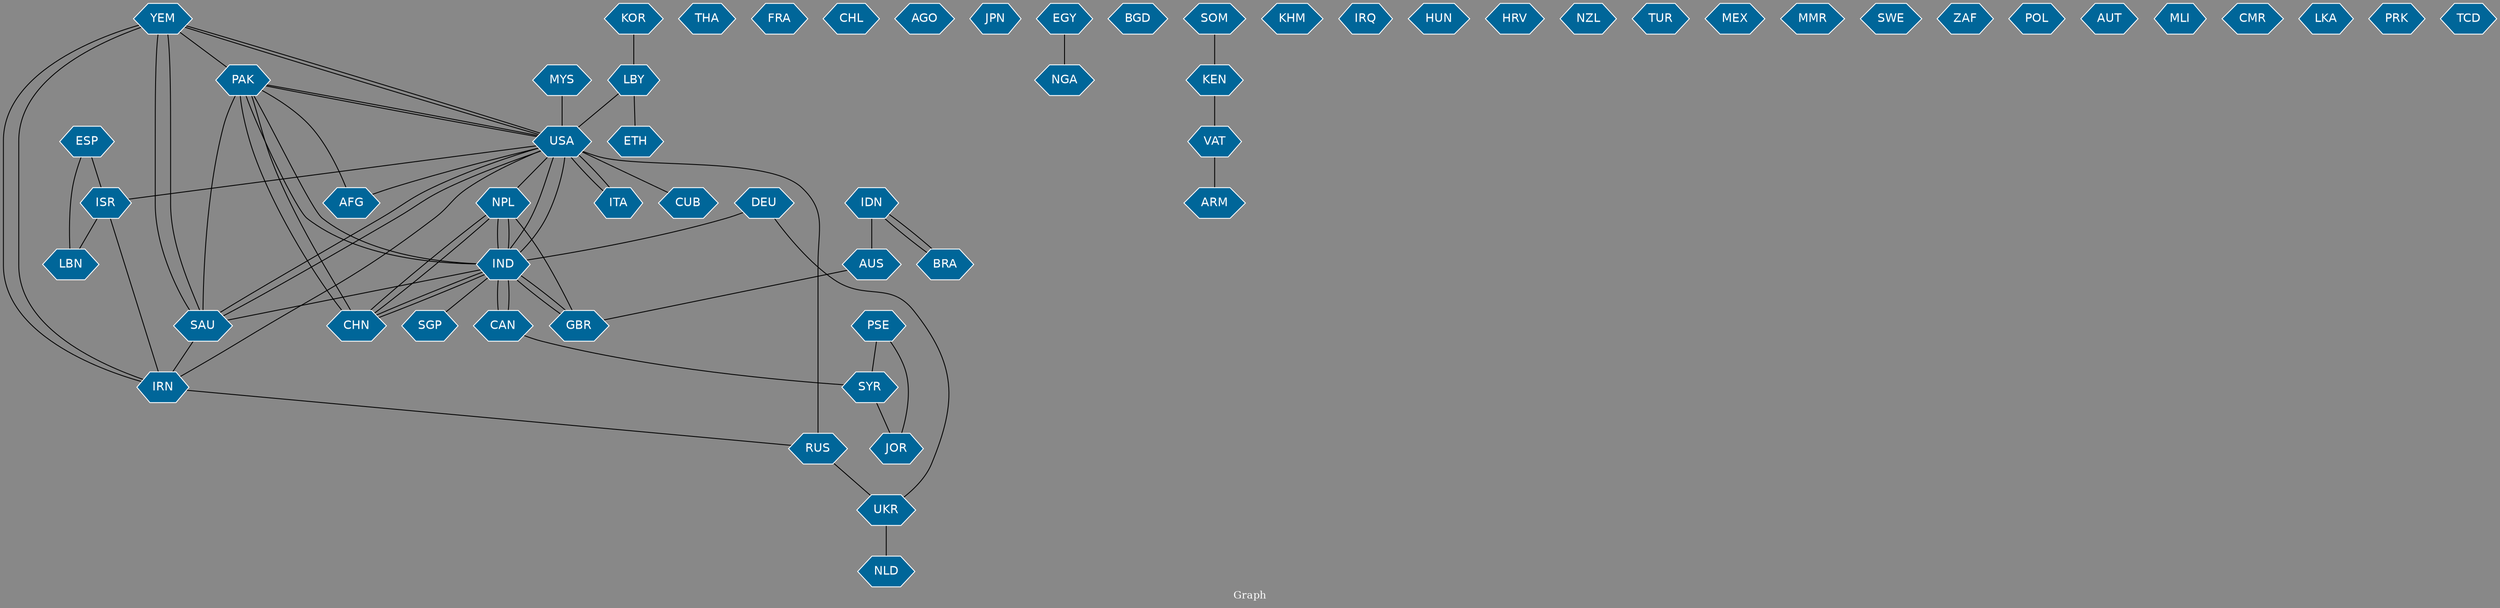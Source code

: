 // Countries together in item graph
graph {
	graph [bgcolor="#888888" fontcolor=white fontsize=12 label="Graph" outputorder=edgesfirst overlap=prism]
	node [color=white fillcolor="#006699" fontcolor=white fontname=Helvetica shape=hexagon style=filled]
	edge [arrowhead=open color=black fontcolor=white fontname=Courier fontsize=12]
		YEM [label=YEM]
		THA [label=THA]
		LBY [label=LBY]
		PAK [label=PAK]
		FRA [label=FRA]
		IRN [label=IRN]
		USA [label=USA]
		CHL [label=CHL]
		AUS [label=AUS]
		NPL [label=NPL]
		AGO [label=AGO]
		KOR [label=KOR]
		JPN [label=JPN]
		IND [label=IND]
		GBR [label=GBR]
		IDN [label=IDN]
		ETH [label=ETH]
		EGY [label=EGY]
		BGD [label=BGD]
		NGA [label=NGA]
		SAU [label=SAU]
		CHN [label=CHN]
		KEN [label=KEN]
		KHM [label=KHM]
		ITA [label=ITA]
		SYR [label=SYR]
		AFG [label=AFG]
		IRQ [label=IRQ]
		SOM [label=SOM]
		VAT [label=VAT]
		ARM [label=ARM]
		HUN [label=HUN]
		CAN [label=CAN]
		DEU [label=DEU]
		ESP [label=ESP]
		CUB [label=CUB]
		HRV [label=HRV]
		ISR [label=ISR]
		NZL [label=NZL]
		RUS [label=RUS]
		TUR [label=TUR]
		MEX [label=MEX]
		MYS [label=MYS]
		PSE [label=PSE]
		JOR [label=JOR]
		MMR [label=MMR]
		SWE [label=SWE]
		ZAF [label=ZAF]
		BRA [label=BRA]
		UKR [label=UKR]
		LBN [label=LBN]
		POL [label=POL]
		AUT [label=AUT]
		MLI [label=MLI]
		CMR [label=CMR]
		SGP [label=SGP]
		LKA [label=LKA]
		PRK [label=PRK]
		TCD [label=TCD]
		NLD [label=NLD]
			IND -- SAU [weight=1]
			USA -- ISR [weight=1]
			IND -- CAN [weight=1]
			DEU -- UKR [weight=1]
			USA -- AFG [weight=1]
			NPL -- IND [weight=5]
			IND -- PAK [weight=2]
			IRN -- RUS [weight=1]
			PAK -- USA [weight=1]
			CHN -- NPL [weight=1]
			LBY -- USA [weight=1]
			SAU -- YEM [weight=2]
			EGY -- NGA [weight=1]
			KEN -- VAT [weight=1]
			PSE -- SYR [weight=1]
			IND -- SGP [weight=2]
			DEU -- IND [weight=1]
			YEM -- SAU [weight=2]
			IND -- USA [weight=4]
			MYS -- USA [weight=1]
			CHN -- IND [weight=3]
			VAT -- ARM [weight=1]
			USA -- SAU [weight=1]
			SYR -- JOR [weight=1]
			IND -- NPL [weight=1]
			USA -- IND [weight=2]
			ESP -- ISR [weight=1]
			USA -- NPL [weight=1]
			YEM -- IRN [weight=1]
			ISR -- IRN [weight=1]
			SOM -- KEN [weight=1]
			YEM -- USA [weight=1]
			GBR -- IND [weight=5]
			RUS -- USA [weight=2]
			AUS -- GBR [weight=2]
			ISR -- LBN [weight=1]
			NPL -- CHN [weight=3]
			USA -- CUB [weight=2]
			IND -- CHN [weight=4]
			ITA -- USA [weight=2]
			PAK -- AFG [weight=1]
			PAK -- SAU [weight=3]
			KOR -- LBY [weight=1]
			CAN -- SYR [weight=1]
			USA -- ITA [weight=1]
			UKR -- NLD [weight=1]
			CAN -- IND [weight=1]
			USA -- YEM [weight=3]
			PSE -- JOR [weight=1]
			PAK -- CHN [weight=3]
			RUS -- UKR [weight=1]
			PAK -- IND [weight=2]
			IDN -- BRA [weight=1]
			YEM -- PAK [weight=1]
			SAU -- IRN [weight=1]
			CHN -- PAK [weight=5]
			IRN -- YEM [weight=1]
			IDN -- AUS [weight=3]
			ESP -- LBN [weight=1]
			USA -- IRN [weight=1]
			USA -- PAK [weight=1]
			BRA -- IDN [weight=1]
			IND -- GBR [weight=5]
			LBY -- ETH [weight=1]
			NPL -- GBR [weight=1]
			SAU -- USA [weight=1]
}